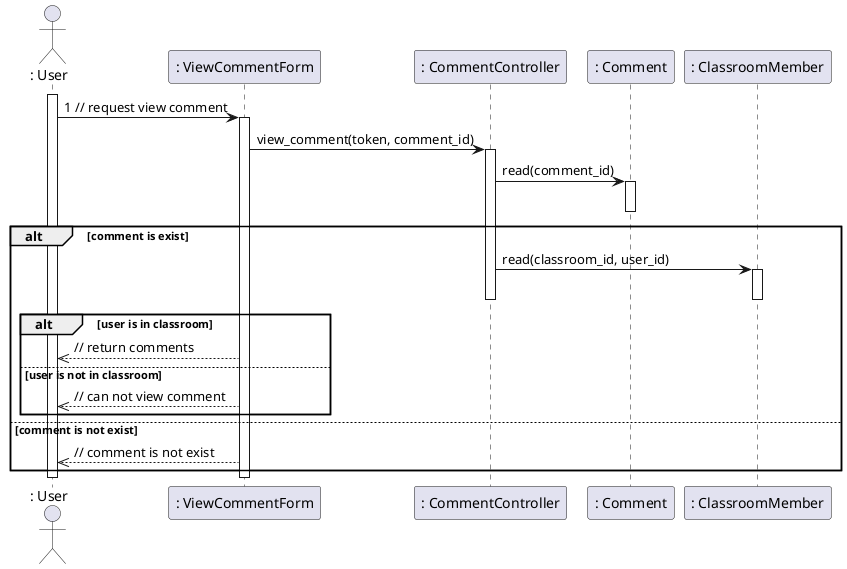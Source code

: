 @startuml viewComment

actor ": User"

activate ": User"

": User" -> ": ViewCommentForm": 1 // request view comment 
activate ": ViewCommentForm"
": ViewCommentForm" -> ": CommentController": view_comment(token, comment_id)
activate ": CommentController"
": CommentController" -> ": Comment": read(comment_id)
activate ": Comment"
deactivate ": Comment"

alt comment is exist
    ": CommentController" -> ": ClassroomMember": read(classroom_id, user_id)
    activate ": ClassroomMember"
    deactivate ": CommentController"
    deactivate ": ClassroomMember"
    alt user is in classroom
        ": ViewCommentForm" -->> ": User": // return comments
    else user is not in classroom
        ": ViewCommentForm" -->> ": User": // can not view comment
    end
else comment is not exist
        ": ViewCommentForm" -->> ": User": // comment is not exist
end


deactivate ": User"
deactivate ": ViewCommentForm"


@enduml